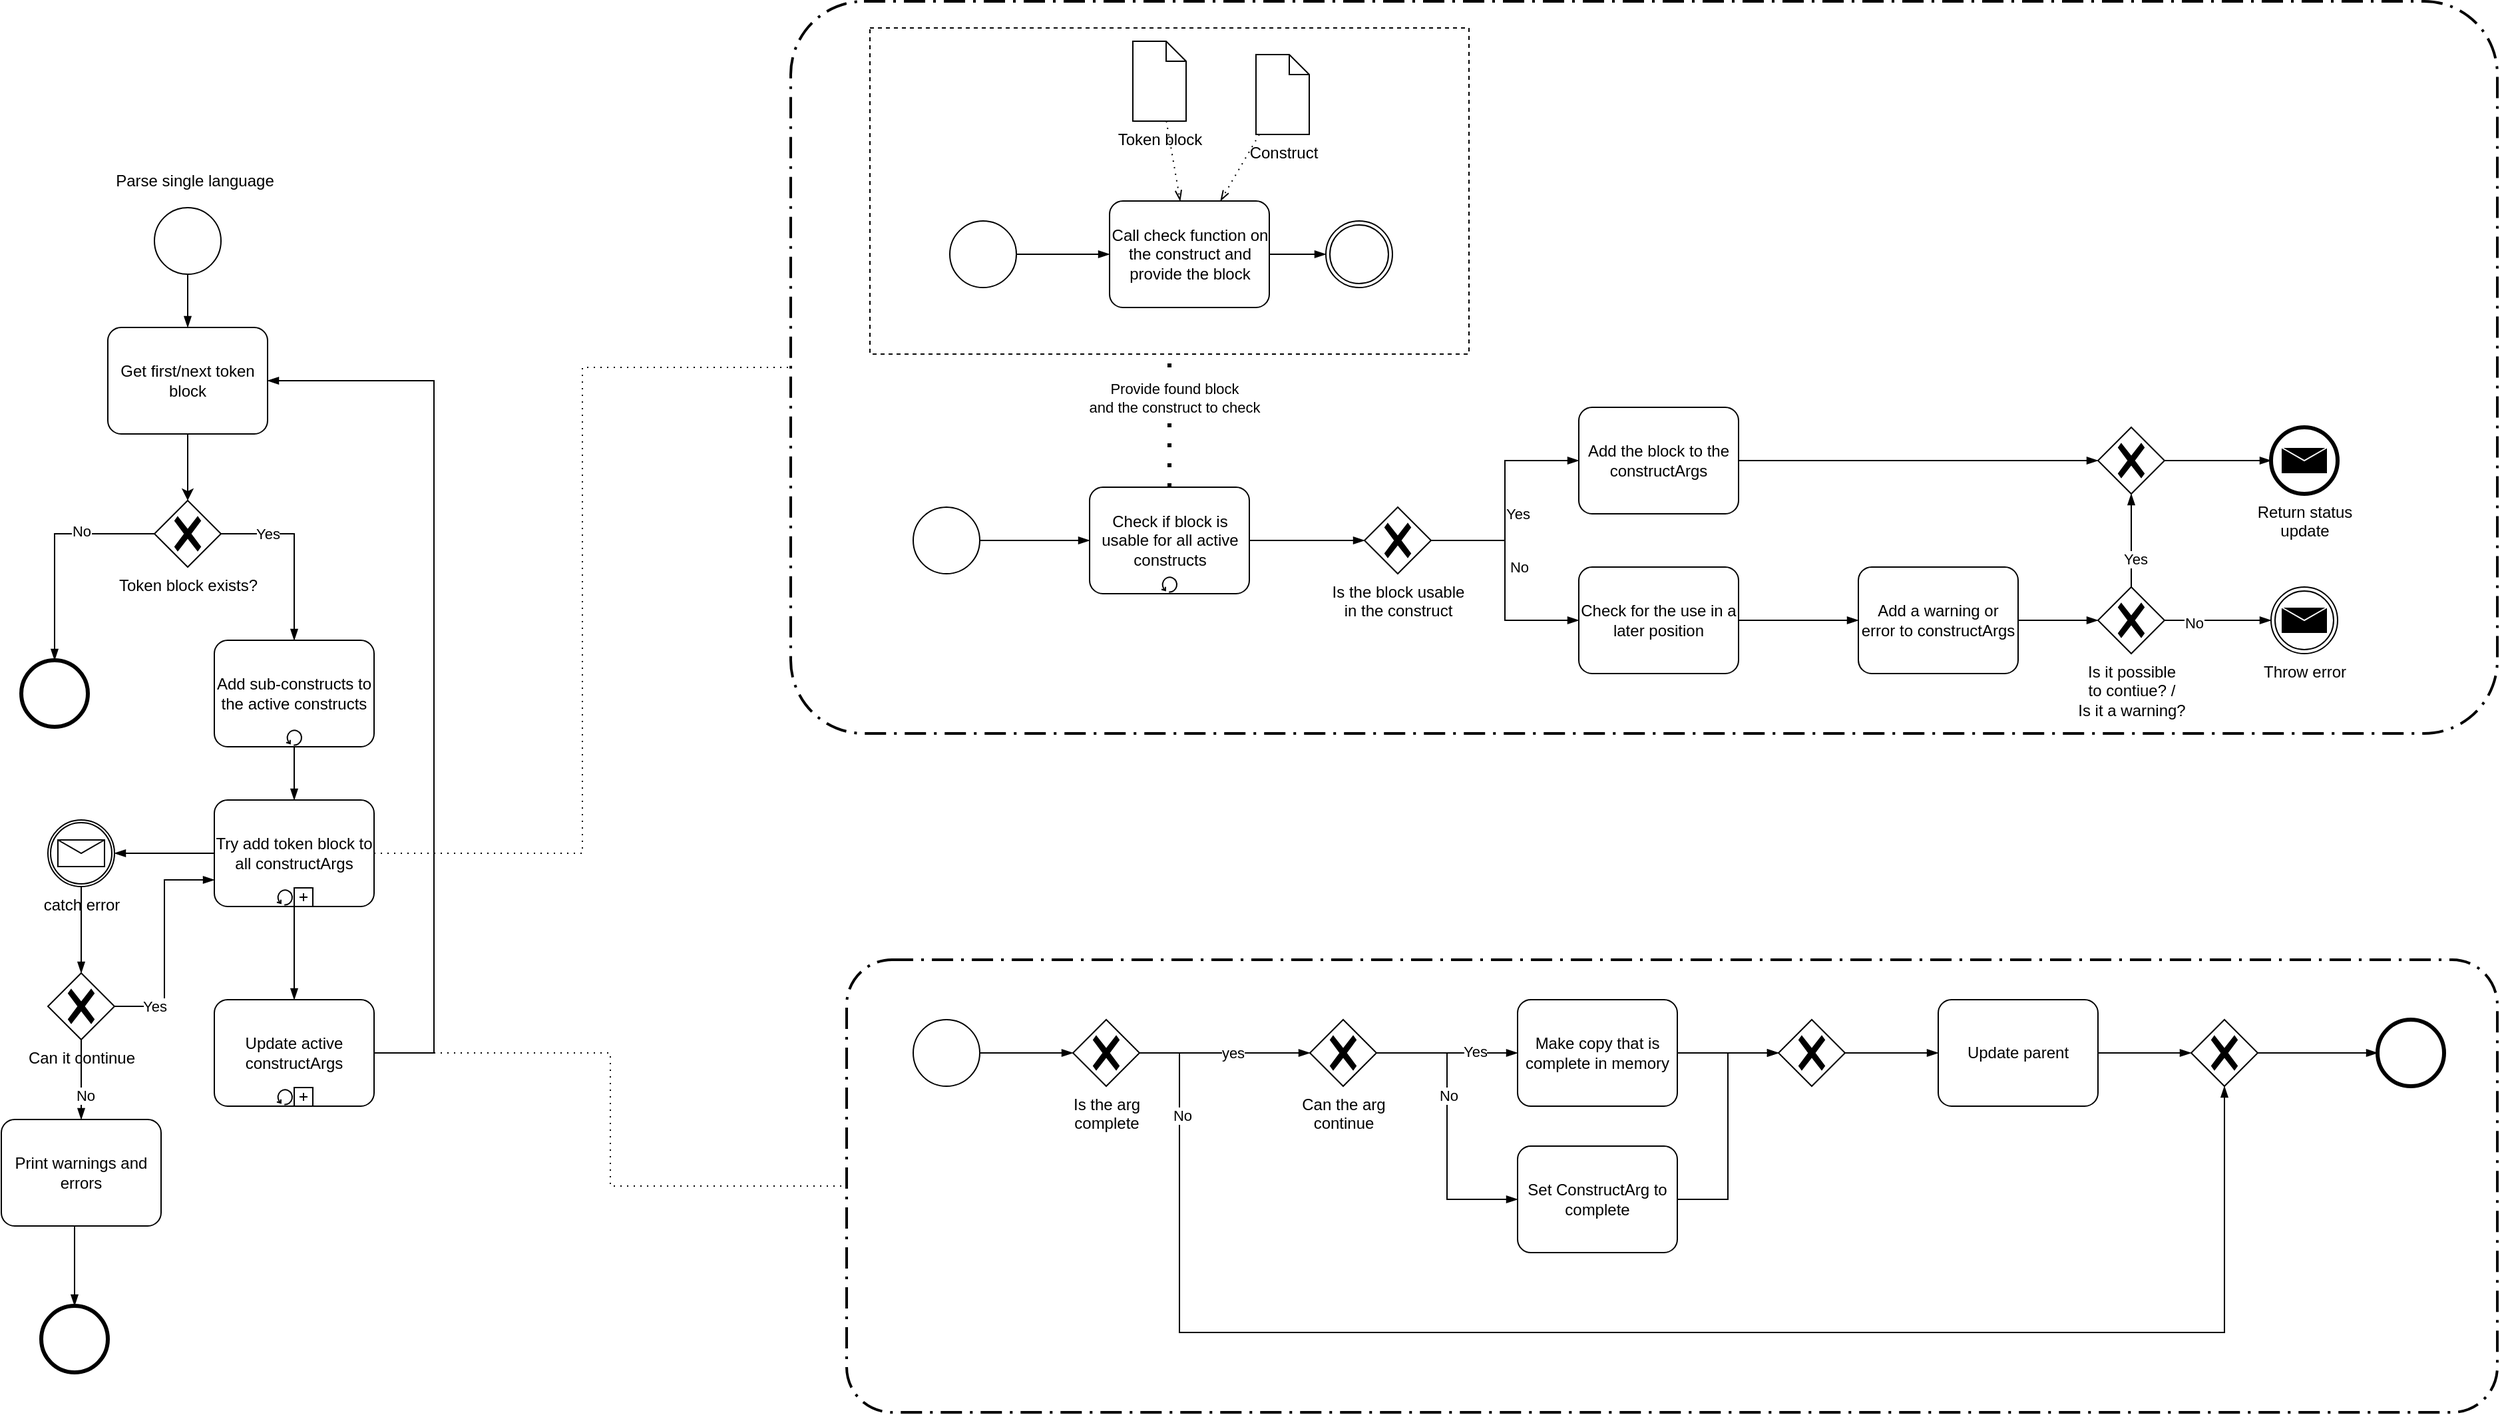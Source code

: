 <mxfile version="21.5.2" type="device">
  <diagram id="6rH4IWwZVMCrdrmhVlo0" name="Pagina-1">
    <mxGraphModel dx="2261" dy="-373" grid="1" gridSize="10" guides="1" tooltips="1" connect="1" arrows="1" fold="1" page="1" pageScale="1" pageWidth="827" pageHeight="1169" math="0" shadow="0">
      <root>
        <mxCell id="0" />
        <mxCell id="1" parent="0" />
        <mxCell id="Fh8B79w4oSR6TOG3ICrI-120" value="" style="points=[[0.25,0,0],[0.5,0,0],[0.75,0,0],[1,0.25,0],[1,0.5,0],[1,0.75,0],[0.75,1,0],[0.5,1,0],[0.25,1,0],[0,0.75,0],[0,0.5,0],[0,0.25,0]];rounded=1;arcSize=10;dashed=1;strokeColor=#000000;fillColor=none;gradientColor=none;dashPattern=8 3 1 3;strokeWidth=2;whiteSpace=wrap;html=1;" parent="1" vertex="1">
          <mxGeometry x="-40" y="1900" width="1240" height="340" as="geometry" />
        </mxCell>
        <mxCell id="Fh8B79w4oSR6TOG3ICrI-73" value="" style="points=[[0.25,0,0],[0.5,0,0],[0.75,0,0],[1,0.25,0],[1,0.5,0],[1,0.75,0],[0.75,1,0],[0.5,1,0],[0.25,1,0],[0,0.75,0],[0,0.5,0],[0,0.25,0]];rounded=1;arcSize=10;dashed=1;strokeColor=#000000;fillColor=none;gradientColor=none;dashPattern=8 3 1 3;strokeWidth=2;whiteSpace=wrap;html=1;" parent="1" vertex="1">
          <mxGeometry x="-82" y="1180" width="1282" height="550" as="geometry" />
        </mxCell>
        <mxCell id="Fh8B79w4oSR6TOG3ICrI-35" value="" style="points=[[0.25,0,0],[0.5,0,0],[0.75,0,0],[1,0.25,0],[1,0.5,0],[1,0.75,0],[0.75,1,0],[0.5,1,0],[0.25,1,0],[0,0.75,0],[0,0.5,0],[0,0.25,0]];shape=mxgraph.bpmn.task;arcSize=10;taskMarker=abstract;outline=none;symbol=general;bpmnShapeType=subprocess;isLoopSub=0;verticalAlign=top;align=left;spacingLeft=5;html=1;whiteSpace=wrap;" parent="1" vertex="1">
          <mxGeometry x="-22.5" y="1200" width="450" height="245" as="geometry" />
        </mxCell>
        <mxCell id="Fh8B79w4oSR6TOG3ICrI-8" value="" style="points=[[0.145,0.145,0],[0.5,0,0],[0.855,0.145,0],[1,0.5,0],[0.855,0.855,0],[0.5,1,0],[0.145,0.855,0],[0,0.5,0]];shape=mxgraph.bpmn.event;html=1;verticalLabelPosition=bottom;labelBackgroundColor=#ffffff;verticalAlign=top;align=center;perimeter=ellipsePerimeter;outlineConnect=0;aspect=fixed;outline=standard;symbol=general;" parent="1" vertex="1">
          <mxGeometry x="-560" y="1335" width="50" height="50" as="geometry" />
        </mxCell>
        <mxCell id="Fh8B79w4oSR6TOG3ICrI-14" value="" style="edgeStyle=orthogonalEdgeStyle;rounded=0;orthogonalLoop=1;jettySize=auto;html=1;" parent="1" source="Fh8B79w4oSR6TOG3ICrI-10" target="8N1oES5niO7e8uJTmVOb-4" edge="1">
          <mxGeometry relative="1" as="geometry">
            <mxPoint x="-172.5" y="1865" as="targetPoint" />
          </mxGeometry>
        </mxCell>
        <mxCell id="Fh8B79w4oSR6TOG3ICrI-10" value="Get first/next token block" style="points=[[0.25,0,0],[0.5,0,0],[0.75,0,0],[1,0.25,0],[1,0.5,0],[1,0.75,0],[0.75,1,0],[0.5,1,0],[0.25,1,0],[0,0.75,0],[0,0.5,0],[0,0.25,0]];shape=mxgraph.bpmn.task;whiteSpace=wrap;rectStyle=rounded;size=10;html=1;container=1;expand=0;collapsible=0;taskMarker=abstract;" parent="1" vertex="1">
          <mxGeometry x="-595" y="1425" width="120" height="80" as="geometry" />
        </mxCell>
        <mxCell id="Fh8B79w4oSR6TOG3ICrI-11" value="" style="edgeStyle=elbowEdgeStyle;fontSize=12;html=1;endArrow=blockThin;endFill=1;rounded=0;" parent="1" source="Fh8B79w4oSR6TOG3ICrI-8" target="Fh8B79w4oSR6TOG3ICrI-10" edge="1">
          <mxGeometry width="160" relative="1" as="geometry">
            <mxPoint x="-542.5" y="1565" as="sourcePoint" />
            <mxPoint x="-382.5" y="1565" as="targetPoint" />
          </mxGeometry>
        </mxCell>
        <mxCell id="Fh8B79w4oSR6TOG3ICrI-12" value="Parse single language" style="text;html=1;align=center;verticalAlign=middle;resizable=0;points=[];autosize=1;strokeColor=none;fillColor=none;" parent="1" vertex="1">
          <mxGeometry x="-600" y="1300" width="140" height="30" as="geometry" />
        </mxCell>
        <mxCell id="Fh8B79w4oSR6TOG3ICrI-15" value="Check if block is usable for all active constructs" style="points=[[0.25,0,0],[0.5,0,0],[0.75,0,0],[1,0.25,0],[1,0.5,0],[1,0.75,0],[0.75,1,0],[0.5,1,0],[0.25,1,0],[0,0.75,0],[0,0.5,0],[0,0.25,0]];shape=mxgraph.bpmn.task;whiteSpace=wrap;rectStyle=rounded;size=10;html=1;container=1;expand=0;collapsible=0;taskMarker=abstract;isLoopStandard=1;" parent="1" vertex="1">
          <mxGeometry x="142.5" y="1545" width="120" height="80" as="geometry" />
        </mxCell>
        <mxCell id="Fh8B79w4oSR6TOG3ICrI-17" value="" style="points=[[0.145,0.145,0],[0.5,0,0],[0.855,0.145,0],[1,0.5,0],[0.855,0.855,0],[0.5,1,0],[0.145,0.855,0],[0,0.5,0]];shape=mxgraph.bpmn.event;html=1;verticalLabelPosition=bottom;labelBackgroundColor=#ffffff;verticalAlign=top;align=center;perimeter=ellipsePerimeter;outlineConnect=0;aspect=fixed;outline=standard;symbol=general;" parent="1" vertex="1">
          <mxGeometry x="37.5" y="1345" width="50" height="50" as="geometry" />
        </mxCell>
        <mxCell id="Fh8B79w4oSR6TOG3ICrI-19" value="" style="fontSize=12;html=1;endFill=0;startFill=0;endSize=6;startSize=6;dashed=1;dashPattern=1 4;endArrow=none;startArrow=none;rounded=0;elbow=vertical;strokeWidth=3;" parent="1" source="Fh8B79w4oSR6TOG3ICrI-15" target="Fh8B79w4oSR6TOG3ICrI-35" edge="1">
          <mxGeometry width="160" relative="1" as="geometry">
            <mxPoint x="190" y="1640" as="sourcePoint" />
            <mxPoint x="-11.298" y="1450" as="targetPoint" />
          </mxGeometry>
        </mxCell>
        <mxCell id="Fh8B79w4oSR6TOG3ICrI-20" value="Provide found block&lt;br&gt;and the construct to check" style="edgeLabel;html=1;align=center;verticalAlign=middle;resizable=0;points=[];" parent="Fh8B79w4oSR6TOG3ICrI-19" vertex="1" connectable="0">
          <mxGeometry x="0.339" y="-3" relative="1" as="geometry">
            <mxPoint as="offset" />
          </mxGeometry>
        </mxCell>
        <mxCell id="Fh8B79w4oSR6TOG3ICrI-21" value="Call check function on the construct and provide the block" style="points=[[0.25,0,0],[0.5,0,0],[0.75,0,0],[1,0.25,0],[1,0.5,0],[1,0.75,0],[0.75,1,0],[0.5,1,0],[0.25,1,0],[0,0.75,0],[0,0.5,0],[0,0.25,0]];shape=mxgraph.bpmn.task;whiteSpace=wrap;rectStyle=rounded;size=10;html=1;container=1;expand=0;collapsible=0;taskMarker=abstract;" parent="1" vertex="1">
          <mxGeometry x="157.5" y="1330" width="120" height="80" as="geometry" />
        </mxCell>
        <mxCell id="Fh8B79w4oSR6TOG3ICrI-22" value="" style="edgeStyle=elbowEdgeStyle;fontSize=12;html=1;endArrow=blockThin;endFill=1;rounded=0;" parent="1" source="Fh8B79w4oSR6TOG3ICrI-17" target="Fh8B79w4oSR6TOG3ICrI-21" edge="1">
          <mxGeometry width="160" relative="1" as="geometry">
            <mxPoint x="-255" y="1440" as="sourcePoint" />
            <mxPoint x="-95" y="1440" as="targetPoint" />
          </mxGeometry>
        </mxCell>
        <mxCell id="Fh8B79w4oSR6TOG3ICrI-23" value="" style="points=[[0.145,0.145,0],[0.5,0,0],[0.855,0.145,0],[1,0.5,0],[0.855,0.855,0],[0.5,1,0],[0.145,0.855,0],[0,0.5,0]];shape=mxgraph.bpmn.event;html=1;verticalLabelPosition=bottom;labelBackgroundColor=#ffffff;verticalAlign=top;align=center;perimeter=ellipsePerimeter;outlineConnect=0;aspect=fixed;outline=throwing;symbol=general;" parent="1" vertex="1">
          <mxGeometry x="320" y="1345" width="50" height="50" as="geometry" />
        </mxCell>
        <mxCell id="Fh8B79w4oSR6TOG3ICrI-24" value="" style="edgeStyle=elbowEdgeStyle;fontSize=12;html=1;endArrow=blockThin;endFill=1;rounded=0;" parent="1" source="Fh8B79w4oSR6TOG3ICrI-21" target="Fh8B79w4oSR6TOG3ICrI-23" edge="1">
          <mxGeometry width="160" relative="1" as="geometry">
            <mxPoint x="-285" y="1470" as="sourcePoint" />
            <mxPoint x="-125" y="1470" as="targetPoint" />
          </mxGeometry>
        </mxCell>
        <mxCell id="Fh8B79w4oSR6TOG3ICrI-31" value="Token block" style="shape=mxgraph.bpmn.data;labelPosition=center;verticalLabelPosition=bottom;align=center;verticalAlign=top;size=15;html=1;" parent="1" vertex="1">
          <mxGeometry x="175" y="1210" width="40" height="60" as="geometry" />
        </mxCell>
        <mxCell id="Fh8B79w4oSR6TOG3ICrI-32" value="Construct" style="shape=mxgraph.bpmn.data;labelPosition=center;verticalLabelPosition=bottom;align=center;verticalAlign=top;size=15;html=1;" parent="1" vertex="1">
          <mxGeometry x="267.5" y="1220" width="40" height="60" as="geometry" />
        </mxCell>
        <mxCell id="Fh8B79w4oSR6TOG3ICrI-33" value="" style="fontSize=12;html=1;endFill=0;startFill=0;endSize=6;startSize=6;dashed=1;dashPattern=1 4;endArrow=openThin;startArrow=none;rounded=0;" parent="1" source="Fh8B79w4oSR6TOG3ICrI-31" target="Fh8B79w4oSR6TOG3ICrI-21" edge="1">
          <mxGeometry width="160" relative="1" as="geometry">
            <mxPoint x="-282.5" y="1320" as="sourcePoint" />
            <mxPoint x="-122.5" y="1320" as="targetPoint" />
          </mxGeometry>
        </mxCell>
        <mxCell id="Fh8B79w4oSR6TOG3ICrI-34" value="" style="fontSize=12;html=1;endFill=0;startFill=0;endSize=6;startSize=6;dashed=1;dashPattern=1 4;endArrow=openThin;startArrow=none;rounded=0;" parent="1" source="Fh8B79w4oSR6TOG3ICrI-32" target="Fh8B79w4oSR6TOG3ICrI-21" edge="1">
          <mxGeometry width="160" relative="1" as="geometry">
            <mxPoint x="57.5" y="1279" as="sourcePoint" />
            <mxPoint x="122.5" y="1340" as="targetPoint" />
          </mxGeometry>
        </mxCell>
        <mxCell id="Fh8B79w4oSR6TOG3ICrI-37" value="Add sub-constructs to the active constructs" style="points=[[0.25,0,0],[0.5,0,0],[0.75,0,0],[1,0.25,0],[1,0.5,0],[1,0.75,0],[0.75,1,0],[0.5,1,0],[0.25,1,0],[0,0.75,0],[0,0.5,0],[0,0.25,0]];shape=mxgraph.bpmn.task;whiteSpace=wrap;rectStyle=rounded;size=10;html=1;container=1;expand=0;collapsible=0;taskMarker=abstract;isLoopStandard=1;" parent="1" vertex="1">
          <mxGeometry x="-515" y="1660" width="120" height="80" as="geometry" />
        </mxCell>
        <mxCell id="Fh8B79w4oSR6TOG3ICrI-38" value="" style="edgeStyle=elbowEdgeStyle;fontSize=12;html=1;endArrow=blockThin;endFill=1;rounded=0;" parent="1" source="Fh8B79w4oSR6TOG3ICrI-37" target="Fh8B79w4oSR6TOG3ICrI-71" edge="1">
          <mxGeometry width="160" relative="1" as="geometry">
            <mxPoint x="-462.5" y="2010" as="sourcePoint" />
            <mxPoint x="267.5" y="1840" as="targetPoint" />
          </mxGeometry>
        </mxCell>
        <mxCell id="Fh8B79w4oSR6TOG3ICrI-42" value="Is the block usable&lt;br&gt;in the construct" style="points=[[0.25,0.25,0],[0.5,0,0],[0.75,0.25,0],[1,0.5,0],[0.75,0.75,0],[0.5,1,0],[0.25,0.75,0],[0,0.5,0]];shape=mxgraph.bpmn.gateway2;html=1;verticalLabelPosition=bottom;labelBackgroundColor=#ffffff;verticalAlign=top;align=center;perimeter=rhombusPerimeter;outlineConnect=0;outline=none;symbol=none;gwType=exclusive;" parent="1" vertex="1">
          <mxGeometry x="349" y="1560" width="50" height="50" as="geometry" />
        </mxCell>
        <mxCell id="Fh8B79w4oSR6TOG3ICrI-43" value="" style="edgeStyle=elbowEdgeStyle;fontSize=12;html=1;endArrow=blockThin;endFill=1;rounded=0;" parent="1" source="Fh8B79w4oSR6TOG3ICrI-15" target="Fh8B79w4oSR6TOG3ICrI-42" edge="1">
          <mxGeometry width="160" relative="1" as="geometry">
            <mxPoint x="240" y="1585" as="sourcePoint" />
            <mxPoint x="540" y="1680" as="targetPoint" />
          </mxGeometry>
        </mxCell>
        <mxCell id="Fh8B79w4oSR6TOG3ICrI-45" value="" style="edgeStyle=elbowEdgeStyle;fontSize=12;html=1;endArrow=blockThin;endFill=1;rounded=0;exitX=1;exitY=0.5;exitDx=0;exitDy=0;exitPerimeter=0;entryX=0;entryY=0.5;entryDx=0;entryDy=0;entryPerimeter=0;" parent="1" source="Fh8B79w4oSR6TOG3ICrI-42" target="Fh8B79w4oSR6TOG3ICrI-46" edge="1">
          <mxGeometry width="160" relative="1" as="geometry">
            <mxPoint x="440" y="1590" as="sourcePoint" />
            <mxPoint x="470" y="1500" as="targetPoint" />
          </mxGeometry>
        </mxCell>
        <mxCell id="Fh8B79w4oSR6TOG3ICrI-47" value="Yes" style="edgeLabel;html=1;align=center;verticalAlign=middle;resizable=0;points=[];" parent="Fh8B79w4oSR6TOG3ICrI-45" vertex="1" connectable="0">
          <mxGeometry x="-0.223" relative="1" as="geometry">
            <mxPoint x="9" y="-9" as="offset" />
          </mxGeometry>
        </mxCell>
        <mxCell id="Fh8B79w4oSR6TOG3ICrI-46" value="Add the block to the constructArgs" style="points=[[0.25,0,0],[0.5,0,0],[0.75,0,0],[1,0.25,0],[1,0.5,0],[1,0.75,0],[0.75,1,0],[0.5,1,0],[0.25,1,0],[0,0.75,0],[0,0.5,0],[0,0.25,0]];shape=mxgraph.bpmn.task;whiteSpace=wrap;rectStyle=rounded;size=10;html=1;container=1;expand=0;collapsible=0;taskMarker=abstract;" parent="1" vertex="1">
          <mxGeometry x="510" y="1485" width="120" height="80" as="geometry" />
        </mxCell>
        <mxCell id="Fh8B79w4oSR6TOG3ICrI-49" value="Check for the use in a later position" style="points=[[0.25,0,0],[0.5,0,0],[0.75,0,0],[1,0.25,0],[1,0.5,0],[1,0.75,0],[0.75,1,0],[0.5,1,0],[0.25,1,0],[0,0.75,0],[0,0.5,0],[0,0.25,0]];shape=mxgraph.bpmn.task;whiteSpace=wrap;rectStyle=rounded;size=10;html=1;container=1;expand=0;collapsible=0;taskMarker=abstract;" parent="1" vertex="1">
          <mxGeometry x="510" y="1605" width="120" height="80" as="geometry" />
        </mxCell>
        <mxCell id="Fh8B79w4oSR6TOG3ICrI-50" value="" style="edgeStyle=elbowEdgeStyle;fontSize=12;html=1;endArrow=blockThin;endFill=1;rounded=0;exitX=1;exitY=0.5;exitDx=0;exitDy=0;exitPerimeter=0;entryX=0;entryY=0.5;entryDx=0;entryDy=0;entryPerimeter=0;" parent="1" source="Fh8B79w4oSR6TOG3ICrI-42" target="Fh8B79w4oSR6TOG3ICrI-49" edge="1">
          <mxGeometry width="160" relative="1" as="geometry">
            <mxPoint x="560" y="1720" as="sourcePoint" />
            <mxPoint x="720" y="1720" as="targetPoint" />
          </mxGeometry>
        </mxCell>
        <mxCell id="Fh8B79w4oSR6TOG3ICrI-51" value="No" style="edgeLabel;html=1;align=center;verticalAlign=middle;resizable=0;points=[];" parent="Fh8B79w4oSR6TOG3ICrI-50" vertex="1" connectable="0">
          <mxGeometry x="0.489" relative="1" as="geometry">
            <mxPoint x="-2" y="-40" as="offset" />
          </mxGeometry>
        </mxCell>
        <mxCell id="Fh8B79w4oSR6TOG3ICrI-55" value="" style="edgeStyle=elbowEdgeStyle;fontSize=12;html=1;endArrow=blockThin;endFill=1;rounded=0;" parent="1" source="Fh8B79w4oSR6TOG3ICrI-49" target="Fh8B79w4oSR6TOG3ICrI-61" edge="1">
          <mxGeometry width="160" relative="1" as="geometry">
            <mxPoint x="540" y="1760" as="sourcePoint" />
            <mxPoint x="700" y="1645" as="targetPoint" />
          </mxGeometry>
        </mxCell>
        <mxCell id="Fh8B79w4oSR6TOG3ICrI-61" value="Add a warning or error to constructArgs" style="points=[[0.25,0,0],[0.5,0,0],[0.75,0,0],[1,0.25,0],[1,0.5,0],[1,0.75,0],[0.75,1,0],[0.5,1,0],[0.25,1,0],[0,0.75,0],[0,0.5,0],[0,0.25,0]];shape=mxgraph.bpmn.task;whiteSpace=wrap;rectStyle=rounded;size=10;html=1;container=1;expand=0;collapsible=0;taskMarker=abstract;" parent="1" vertex="1">
          <mxGeometry x="720" y="1605" width="120" height="80" as="geometry" />
        </mxCell>
        <mxCell id="Fh8B79w4oSR6TOG3ICrI-62" value="Is it possible&lt;br&gt;to contiue? /&lt;br&gt;Is it a warning?" style="points=[[0.25,0.25,0],[0.5,0,0],[0.75,0.25,0],[1,0.5,0],[0.75,0.75,0],[0.5,1,0],[0.25,0.75,0],[0,0.5,0]];shape=mxgraph.bpmn.gateway2;html=1;verticalLabelPosition=bottom;labelBackgroundColor=#ffffff;verticalAlign=top;align=center;perimeter=rhombusPerimeter;outlineConnect=0;outline=none;symbol=none;gwType=exclusive;" parent="1" vertex="1">
          <mxGeometry x="900" y="1620" width="50" height="50" as="geometry" />
        </mxCell>
        <mxCell id="Fh8B79w4oSR6TOG3ICrI-63" value="" style="edgeStyle=elbowEdgeStyle;fontSize=12;html=1;endArrow=blockThin;endFill=1;rounded=0;" parent="1" source="Fh8B79w4oSR6TOG3ICrI-61" target="Fh8B79w4oSR6TOG3ICrI-62" edge="1">
          <mxGeometry width="160" relative="1" as="geometry">
            <mxPoint x="820" y="1800" as="sourcePoint" />
            <mxPoint x="980" y="1800" as="targetPoint" />
          </mxGeometry>
        </mxCell>
        <mxCell id="Fh8B79w4oSR6TOG3ICrI-64" value="" style="points=[[0.25,0.25,0],[0.5,0,0],[0.75,0.25,0],[1,0.5,0],[0.75,0.75,0],[0.5,1,0],[0.25,0.75,0],[0,0.5,0]];shape=mxgraph.bpmn.gateway2;html=1;verticalLabelPosition=bottom;labelBackgroundColor=#ffffff;verticalAlign=top;align=center;perimeter=rhombusPerimeter;outlineConnect=0;outline=none;symbol=none;gwType=exclusive;" parent="1" vertex="1">
          <mxGeometry x="900" y="1500" width="50" height="50" as="geometry" />
        </mxCell>
        <mxCell id="Fh8B79w4oSR6TOG3ICrI-65" value="" style="edgeStyle=elbowEdgeStyle;fontSize=12;html=1;endArrow=blockThin;endFill=1;rounded=0;elbow=vertical;" parent="1" source="Fh8B79w4oSR6TOG3ICrI-62" target="Fh8B79w4oSR6TOG3ICrI-64" edge="1">
          <mxGeometry width="160" relative="1" as="geometry">
            <mxPoint x="1030" y="1620" as="sourcePoint" />
            <mxPoint x="1190" y="1620" as="targetPoint" />
          </mxGeometry>
        </mxCell>
        <mxCell id="Fh8B79w4oSR6TOG3ICrI-66" value="Yes" style="edgeLabel;html=1;align=center;verticalAlign=middle;resizable=0;points=[];" parent="Fh8B79w4oSR6TOG3ICrI-65" vertex="1" connectable="0">
          <mxGeometry x="-0.4" y="-3" relative="1" as="geometry">
            <mxPoint as="offset" />
          </mxGeometry>
        </mxCell>
        <mxCell id="Fh8B79w4oSR6TOG3ICrI-67" value="" style="edgeStyle=elbowEdgeStyle;fontSize=12;html=1;endArrow=blockThin;endFill=1;rounded=0;" parent="1" source="Fh8B79w4oSR6TOG3ICrI-46" target="Fh8B79w4oSR6TOG3ICrI-64" edge="1">
          <mxGeometry width="160" relative="1" as="geometry">
            <mxPoint x="680" y="1450" as="sourcePoint" />
            <mxPoint x="840" y="1450" as="targetPoint" />
          </mxGeometry>
        </mxCell>
        <mxCell id="Fh8B79w4oSR6TOG3ICrI-69" value="" style="edgeStyle=elbowEdgeStyle;fontSize=12;html=1;endArrow=blockThin;endFill=1;rounded=0;" parent="1" source="Fh8B79w4oSR6TOG3ICrI-62" target="Fh8B79w4oSR6TOG3ICrI-77" edge="1">
          <mxGeometry width="160" relative="1" as="geometry">
            <mxPoint x="1030" y="1740" as="sourcePoint" />
            <mxPoint x="1030" y="1645" as="targetPoint" />
          </mxGeometry>
        </mxCell>
        <mxCell id="Fh8B79w4oSR6TOG3ICrI-70" value="No" style="edgeLabel;html=1;align=center;verticalAlign=middle;resizable=0;points=[];" parent="Fh8B79w4oSR6TOG3ICrI-69" vertex="1" connectable="0">
          <mxGeometry x="-0.45" y="-2" relative="1" as="geometry">
            <mxPoint as="offset" />
          </mxGeometry>
        </mxCell>
        <mxCell id="Fh8B79w4oSR6TOG3ICrI-71" value="Try add token block to all constructArgs" style="points=[[0.25,0,0],[0.5,0,0],[0.75,0,0],[1,0.25,0],[1,0.5,0],[1,0.75,0],[0.75,1,0],[0.5,1,0],[0.25,1,0],[0,0.75,0],[0,0.5,0],[0,0.25,0]];shape=mxgraph.bpmn.task;whiteSpace=wrap;rectStyle=rounded;size=10;html=1;container=1;expand=0;collapsible=0;taskMarker=abstract;isLoopStandard=1;isLoopSub=1;" parent="1" vertex="1">
          <mxGeometry x="-515" y="1780" width="120" height="80" as="geometry" />
        </mxCell>
        <mxCell id="Fh8B79w4oSR6TOG3ICrI-74" value="" style="points=[[0.145,0.145,0],[0.5,0,0],[0.855,0.145,0],[1,0.5,0],[0.855,0.855,0],[0.5,1,0],[0.145,0.855,0],[0,0.5,0]];shape=mxgraph.bpmn.event;html=1;verticalLabelPosition=bottom;labelBackgroundColor=#ffffff;verticalAlign=top;align=center;perimeter=ellipsePerimeter;outlineConnect=0;aspect=fixed;outline=standard;symbol=general;" parent="1" vertex="1">
          <mxGeometry x="10" y="1560" width="50" height="50" as="geometry" />
        </mxCell>
        <mxCell id="Fh8B79w4oSR6TOG3ICrI-75" value="" style="edgeStyle=elbowEdgeStyle;fontSize=12;html=1;endArrow=blockThin;endFill=1;rounded=0;" parent="1" source="Fh8B79w4oSR6TOG3ICrI-74" target="Fh8B79w4oSR6TOG3ICrI-15" edge="1">
          <mxGeometry width="160" relative="1" as="geometry">
            <mxPoint x="-50" y="1510" as="sourcePoint" />
            <mxPoint x="110" y="1510" as="targetPoint" />
          </mxGeometry>
        </mxCell>
        <mxCell id="Fh8B79w4oSR6TOG3ICrI-76" value="" style="edgeStyle=elbowEdgeStyle;fontSize=12;html=1;endFill=0;startFill=0;endSize=6;startSize=6;dashed=1;dashPattern=1 4;endArrow=none;startArrow=none;rounded=0;" parent="1" source="Fh8B79w4oSR6TOG3ICrI-71" target="Fh8B79w4oSR6TOG3ICrI-73" edge="1">
          <mxGeometry width="160" relative="1" as="geometry">
            <mxPoint x="70" y="1770" as="sourcePoint" />
            <mxPoint x="230" y="1770" as="targetPoint" />
          </mxGeometry>
        </mxCell>
        <mxCell id="Fh8B79w4oSR6TOG3ICrI-77" value="Throw error" style="points=[[0.145,0.145,0],[0.5,0,0],[0.855,0.145,0],[1,0.5,0],[0.855,0.855,0],[0.5,1,0],[0.145,0.855,0],[0,0.5,0]];shape=mxgraph.bpmn.event;html=1;verticalLabelPosition=bottom;labelBackgroundColor=#ffffff;verticalAlign=top;align=center;perimeter=ellipsePerimeter;outlineConnect=0;aspect=fixed;outline=throwing;symbol=message;" parent="1" vertex="1">
          <mxGeometry x="1030" y="1620" width="50" height="50" as="geometry" />
        </mxCell>
        <mxCell id="Fh8B79w4oSR6TOG3ICrI-78" value="Return status&lt;br&gt;update" style="points=[[0.145,0.145,0],[0.5,0,0],[0.855,0.145,0],[1,0.5,0],[0.855,0.855,0],[0.5,1,0],[0.145,0.855,0],[0,0.5,0]];shape=mxgraph.bpmn.event;html=1;verticalLabelPosition=bottom;labelBackgroundColor=#ffffff;verticalAlign=top;align=center;perimeter=ellipsePerimeter;outlineConnect=0;aspect=fixed;outline=end;symbol=message;" parent="1" vertex="1">
          <mxGeometry x="1030" y="1500" width="50" height="50" as="geometry" />
        </mxCell>
        <mxCell id="Fh8B79w4oSR6TOG3ICrI-79" value="" style="edgeStyle=elbowEdgeStyle;fontSize=12;html=1;endArrow=blockThin;endFill=1;rounded=0;" parent="1" source="Fh8B79w4oSR6TOG3ICrI-64" target="Fh8B79w4oSR6TOG3ICrI-78" edge="1">
          <mxGeometry width="160" relative="1" as="geometry">
            <mxPoint x="900" y="1760" as="sourcePoint" />
            <mxPoint x="1060" y="1760" as="targetPoint" />
          </mxGeometry>
        </mxCell>
        <mxCell id="Fh8B79w4oSR6TOG3ICrI-82" value="catch error" style="points=[[0.145,0.145,0],[0.5,0,0],[0.855,0.145,0],[1,0.5,0],[0.855,0.855,0],[0.5,1,0],[0.145,0.855,0],[0,0.5,0]];shape=mxgraph.bpmn.event;html=1;verticalLabelPosition=bottom;labelBackgroundColor=#ffffff;verticalAlign=top;align=center;perimeter=ellipsePerimeter;outlineConnect=0;aspect=fixed;outline=catching;symbol=message;" parent="1" vertex="1">
          <mxGeometry x="-640" y="1795" width="50" height="50" as="geometry" />
        </mxCell>
        <mxCell id="Fh8B79w4oSR6TOG3ICrI-83" value="" style="edgeStyle=elbowEdgeStyle;fontSize=12;html=1;endArrow=blockThin;endFill=1;rounded=0;" parent="1" source="Fh8B79w4oSR6TOG3ICrI-71" target="Fh8B79w4oSR6TOG3ICrI-82" edge="1">
          <mxGeometry width="160" relative="1" as="geometry">
            <mxPoint x="210" y="1940" as="sourcePoint" />
            <mxPoint x="370" y="1940" as="targetPoint" />
          </mxGeometry>
        </mxCell>
        <mxCell id="Fh8B79w4oSR6TOG3ICrI-84" value="" style="points=[[0.145,0.145,0],[0.5,0,0],[0.855,0.145,0],[1,0.5,0],[0.855,0.855,0],[0.5,1,0],[0.145,0.855,0],[0,0.5,0]];shape=mxgraph.bpmn.event;html=1;verticalLabelPosition=bottom;labelBackgroundColor=#ffffff;verticalAlign=top;align=center;perimeter=ellipsePerimeter;outlineConnect=0;aspect=fixed;outline=end;symbol=terminate2;" parent="1" vertex="1">
          <mxGeometry x="-645" y="2160" width="50" height="50" as="geometry" />
        </mxCell>
        <mxCell id="Fh8B79w4oSR6TOG3ICrI-86" value="Print warnings and errors" style="points=[[0.25,0,0],[0.5,0,0],[0.75,0,0],[1,0.25,0],[1,0.5,0],[1,0.75,0],[0.75,1,0],[0.5,1,0],[0.25,1,0],[0,0.75,0],[0,0.5,0],[0,0.25,0]];shape=mxgraph.bpmn.task;whiteSpace=wrap;rectStyle=rounded;size=10;html=1;container=1;expand=0;collapsible=0;taskMarker=abstract;" parent="1" vertex="1">
          <mxGeometry x="-675" y="2020" width="120" height="80" as="geometry" />
        </mxCell>
        <mxCell id="Fh8B79w4oSR6TOG3ICrI-88" value="" style="edgeStyle=elbowEdgeStyle;fontSize=12;html=1;endArrow=blockThin;endFill=1;rounded=0;" parent="1" source="Fh8B79w4oSR6TOG3ICrI-86" target="Fh8B79w4oSR6TOG3ICrI-84" edge="1">
          <mxGeometry width="160" relative="1" as="geometry">
            <mxPoint x="-539" y="2155" as="sourcePoint" />
            <mxPoint x="-379" y="2155" as="targetPoint" />
          </mxGeometry>
        </mxCell>
        <mxCell id="Fh8B79w4oSR6TOG3ICrI-91" value="" style="edgeStyle=elbowEdgeStyle;fontSize=12;html=1;endArrow=blockThin;endFill=1;rounded=0;" parent="1" source="Fh8B79w4oSR6TOG3ICrI-71" target="Fh8B79w4oSR6TOG3ICrI-95" edge="1">
          <mxGeometry width="160" relative="1" as="geometry">
            <mxPoint x="470" y="2020" as="sourcePoint" />
            <mxPoint x="-455" y="1930" as="targetPoint" />
            <Array as="points" />
          </mxGeometry>
        </mxCell>
        <mxCell id="Fh8B79w4oSR6TOG3ICrI-95" value="Update active constructArgs" style="points=[[0.25,0,0],[0.5,0,0],[0.75,0,0],[1,0.25,0],[1,0.5,0],[1,0.75,0],[0.75,1,0],[0.5,1,0],[0.25,1,0],[0,0.75,0],[0,0.5,0],[0,0.25,0]];shape=mxgraph.bpmn.task;whiteSpace=wrap;rectStyle=rounded;size=10;html=1;container=1;expand=0;collapsible=0;taskMarker=abstract;isLoopStandard=1;isLoopSub=1;" parent="1" vertex="1">
          <mxGeometry x="-515" y="1930" width="120" height="80" as="geometry" />
        </mxCell>
        <mxCell id="Fh8B79w4oSR6TOG3ICrI-98" value="" style="points=[[0.145,0.145,0],[0.5,0,0],[0.855,0.145,0],[1,0.5,0],[0.855,0.855,0],[0.5,1,0],[0.145,0.855,0],[0,0.5,0]];shape=mxgraph.bpmn.event;html=1;verticalLabelPosition=bottom;labelBackgroundColor=#ffffff;verticalAlign=top;align=center;perimeter=ellipsePerimeter;outlineConnect=0;aspect=fixed;outline=standard;symbol=general;" parent="1" vertex="1">
          <mxGeometry x="10" y="1945" width="50" height="50" as="geometry" />
        </mxCell>
        <mxCell id="Fh8B79w4oSR6TOG3ICrI-99" value="Is the arg&lt;br&gt;complete" style="points=[[0.25,0.25,0],[0.5,0,0],[0.75,0.25,0],[1,0.5,0],[0.75,0.75,0],[0.5,1,0],[0.25,0.75,0],[0,0.5,0]];shape=mxgraph.bpmn.gateway2;html=1;verticalLabelPosition=bottom;labelBackgroundColor=#ffffff;verticalAlign=top;align=center;perimeter=rhombusPerimeter;outlineConnect=0;outline=none;symbol=none;gwType=exclusive;" parent="1" vertex="1">
          <mxGeometry x="130" y="1945" width="50" height="50" as="geometry" />
        </mxCell>
        <mxCell id="Fh8B79w4oSR6TOG3ICrI-100" value="Can the arg&lt;br&gt;continue" style="points=[[0.25,0.25,0],[0.5,0,0],[0.75,0.25,0],[1,0.5,0],[0.75,0.75,0],[0.5,1,0],[0.25,0.75,0],[0,0.5,0]];shape=mxgraph.bpmn.gateway2;html=1;verticalLabelPosition=bottom;labelBackgroundColor=#ffffff;verticalAlign=top;align=center;perimeter=rhombusPerimeter;outlineConnect=0;outline=none;symbol=none;gwType=exclusive;" parent="1" vertex="1">
          <mxGeometry x="308" y="1945" width="50" height="50" as="geometry" />
        </mxCell>
        <mxCell id="Fh8B79w4oSR6TOG3ICrI-101" value="" style="edgeStyle=elbowEdgeStyle;fontSize=12;html=1;endArrow=blockThin;endFill=1;rounded=0;" parent="1" source="Fh8B79w4oSR6TOG3ICrI-98" target="Fh8B79w4oSR6TOG3ICrI-99" edge="1">
          <mxGeometry width="160" relative="1" as="geometry">
            <mxPoint x="-10" y="2060" as="sourcePoint" />
            <mxPoint x="150" y="2060" as="targetPoint" />
          </mxGeometry>
        </mxCell>
        <mxCell id="Fh8B79w4oSR6TOG3ICrI-102" value="" style="edgeStyle=elbowEdgeStyle;fontSize=12;html=1;endArrow=blockThin;endFill=1;rounded=0;" parent="1" source="Fh8B79w4oSR6TOG3ICrI-99" target="Fh8B79w4oSR6TOG3ICrI-100" edge="1">
          <mxGeometry width="160" relative="1" as="geometry">
            <mxPoint x="180" y="2100" as="sourcePoint" />
            <mxPoint x="340" y="2100" as="targetPoint" />
          </mxGeometry>
        </mxCell>
        <mxCell id="Fh8B79w4oSR6TOG3ICrI-103" value="yes" style="edgeLabel;html=1;align=center;verticalAlign=middle;resizable=0;points=[];" parent="Fh8B79w4oSR6TOG3ICrI-102" vertex="1" connectable="0">
          <mxGeometry x="-0.406" relative="1" as="geometry">
            <mxPoint x="32" as="offset" />
          </mxGeometry>
        </mxCell>
        <mxCell id="Fh8B79w4oSR6TOG3ICrI-105" value="Make copy that is complete in memory" style="points=[[0.25,0,0],[0.5,0,0],[0.75,0,0],[1,0.25,0],[1,0.5,0],[1,0.75,0],[0.75,1,0],[0.5,1,0],[0.25,1,0],[0,0.75,0],[0,0.5,0],[0,0.25,0]];shape=mxgraph.bpmn.task;whiteSpace=wrap;rectStyle=rounded;size=10;html=1;container=1;expand=0;collapsible=0;taskMarker=abstract;" parent="1" vertex="1">
          <mxGeometry x="464" y="1930" width="120" height="80" as="geometry" />
        </mxCell>
        <mxCell id="Fh8B79w4oSR6TOG3ICrI-106" value="Set ConstructArg to complete" style="points=[[0.25,0,0],[0.5,0,0],[0.75,0,0],[1,0.25,0],[1,0.5,0],[1,0.75,0],[0.75,1,0],[0.5,1,0],[0.25,1,0],[0,0.75,0],[0,0.5,0],[0,0.25,0]];shape=mxgraph.bpmn.task;whiteSpace=wrap;rectStyle=rounded;size=10;html=1;container=1;expand=0;collapsible=0;taskMarker=abstract;" parent="1" vertex="1">
          <mxGeometry x="464" y="2040" width="120" height="80" as="geometry" />
        </mxCell>
        <mxCell id="Fh8B79w4oSR6TOG3ICrI-107" value="" style="edgeStyle=elbowEdgeStyle;fontSize=12;html=1;endArrow=blockThin;endFill=1;rounded=0;" parent="1" source="Fh8B79w4oSR6TOG3ICrI-100" target="Fh8B79w4oSR6TOG3ICrI-106" edge="1">
          <mxGeometry width="160" relative="1" as="geometry">
            <mxPoint x="270" y="2150" as="sourcePoint" />
            <mxPoint x="430" y="2150" as="targetPoint" />
          </mxGeometry>
        </mxCell>
        <mxCell id="Fh8B79w4oSR6TOG3ICrI-108" value="No" style="edgeLabel;html=1;align=center;verticalAlign=middle;resizable=0;points=[];" parent="Fh8B79w4oSR6TOG3ICrI-107" vertex="1" connectable="0">
          <mxGeometry x="-0.213" y="1" relative="1" as="geometry">
            <mxPoint as="offset" />
          </mxGeometry>
        </mxCell>
        <mxCell id="Fh8B79w4oSR6TOG3ICrI-109" value="" style="edgeStyle=elbowEdgeStyle;fontSize=12;html=1;endArrow=blockThin;endFill=1;rounded=0;" parent="1" source="Fh8B79w4oSR6TOG3ICrI-100" target="Fh8B79w4oSR6TOG3ICrI-105" edge="1">
          <mxGeometry width="160" relative="1" as="geometry">
            <mxPoint x="220" y="2140" as="sourcePoint" />
            <mxPoint x="380" y="2140" as="targetPoint" />
          </mxGeometry>
        </mxCell>
        <mxCell id="Fh8B79w4oSR6TOG3ICrI-110" value="Yes" style="edgeLabel;html=1;align=center;verticalAlign=middle;resizable=0;points=[];" parent="Fh8B79w4oSR6TOG3ICrI-109" vertex="1" connectable="0">
          <mxGeometry x="0.396" y="1" relative="1" as="geometry">
            <mxPoint as="offset" />
          </mxGeometry>
        </mxCell>
        <mxCell id="Fh8B79w4oSR6TOG3ICrI-111" value="" style="points=[[0.25,0.25,0],[0.5,0,0],[0.75,0.25,0],[1,0.5,0],[0.75,0.75,0],[0.5,1,0],[0.25,0.75,0],[0,0.5,0]];shape=mxgraph.bpmn.gateway2;html=1;verticalLabelPosition=bottom;labelBackgroundColor=#ffffff;verticalAlign=top;align=center;perimeter=rhombusPerimeter;outlineConnect=0;outline=none;symbol=none;gwType=exclusive;" parent="1" vertex="1">
          <mxGeometry x="660" y="1945" width="50" height="50" as="geometry" />
        </mxCell>
        <mxCell id="Fh8B79w4oSR6TOG3ICrI-112" value="" style="points=[[0.25,0.25,0],[0.5,0,0],[0.75,0.25,0],[1,0.5,0],[0.75,0.75,0],[0.5,1,0],[0.25,0.75,0],[0,0.5,0]];shape=mxgraph.bpmn.gateway2;html=1;verticalLabelPosition=bottom;labelBackgroundColor=#ffffff;verticalAlign=top;align=center;perimeter=rhombusPerimeter;outlineConnect=0;outline=none;symbol=none;gwType=exclusive;" parent="1" vertex="1">
          <mxGeometry x="970" y="1945" width="50" height="50" as="geometry" />
        </mxCell>
        <mxCell id="Fh8B79w4oSR6TOG3ICrI-113" value="" style="points=[[0.145,0.145,0],[0.5,0,0],[0.855,0.145,0],[1,0.5,0],[0.855,0.855,0],[0.5,1,0],[0.145,0.855,0],[0,0.5,0]];shape=mxgraph.bpmn.event;html=1;verticalLabelPosition=bottom;labelBackgroundColor=#ffffff;verticalAlign=top;align=center;perimeter=ellipsePerimeter;outlineConnect=0;aspect=fixed;outline=end;symbol=terminate2;" parent="1" vertex="1">
          <mxGeometry x="1110" y="1945" width="50" height="50" as="geometry" />
        </mxCell>
        <mxCell id="Fh8B79w4oSR6TOG3ICrI-114" value="" style="edgeStyle=elbowEdgeStyle;fontSize=12;html=1;endArrow=blockThin;endFill=1;rounded=0;" parent="1" source="Fh8B79w4oSR6TOG3ICrI-105" target="Fh8B79w4oSR6TOG3ICrI-111" edge="1">
          <mxGeometry width="160" relative="1" as="geometry">
            <mxPoint x="690" y="2050" as="sourcePoint" />
            <mxPoint x="850" y="2050" as="targetPoint" />
          </mxGeometry>
        </mxCell>
        <mxCell id="Fh8B79w4oSR6TOG3ICrI-115" value="" style="edgeStyle=elbowEdgeStyle;fontSize=12;html=1;endArrow=blockThin;endFill=1;rounded=0;" parent="1" source="Fh8B79w4oSR6TOG3ICrI-106" target="Fh8B79w4oSR6TOG3ICrI-111" edge="1">
          <mxGeometry width="160" relative="1" as="geometry">
            <mxPoint x="670" y="2070" as="sourcePoint" />
            <mxPoint x="830" y="2070" as="targetPoint" />
          </mxGeometry>
        </mxCell>
        <mxCell id="Fh8B79w4oSR6TOG3ICrI-116" value="" style="edgeStyle=elbowEdgeStyle;fontSize=12;html=1;endArrow=blockThin;endFill=1;rounded=0;" parent="1" source="Fh8B79w4oSR6TOG3ICrI-111" target="8N1oES5niO7e8uJTmVOb-1" edge="1">
          <mxGeometry width="160" relative="1" as="geometry">
            <mxPoint x="940" y="2030" as="sourcePoint" />
            <mxPoint x="1100" y="2030" as="targetPoint" />
          </mxGeometry>
        </mxCell>
        <mxCell id="Fh8B79w4oSR6TOG3ICrI-117" value="" style="edgeStyle=elbowEdgeStyle;fontSize=12;html=1;endArrow=blockThin;endFill=1;rounded=0;" parent="1" source="Fh8B79w4oSR6TOG3ICrI-112" target="Fh8B79w4oSR6TOG3ICrI-113" edge="1">
          <mxGeometry width="160" relative="1" as="geometry">
            <mxPoint x="1070" y="2050" as="sourcePoint" />
            <mxPoint x="1230" y="2050" as="targetPoint" />
          </mxGeometry>
        </mxCell>
        <mxCell id="Fh8B79w4oSR6TOG3ICrI-118" value="" style="edgeStyle=orthogonalEdgeStyle;fontSize=12;html=1;endArrow=blockThin;endFill=1;rounded=0;" parent="1" source="Fh8B79w4oSR6TOG3ICrI-99" target="Fh8B79w4oSR6TOG3ICrI-112" edge="1">
          <mxGeometry width="160" relative="1" as="geometry">
            <mxPoint x="140" y="2150" as="sourcePoint" />
            <mxPoint x="360" y="2210" as="targetPoint" />
            <Array as="points">
              <mxPoint x="210" y="1970" />
              <mxPoint x="210" y="2180" />
              <mxPoint x="995" y="2180" />
            </Array>
          </mxGeometry>
        </mxCell>
        <mxCell id="Fh8B79w4oSR6TOG3ICrI-119" value="No" style="edgeLabel;html=1;align=center;verticalAlign=middle;resizable=0;points=[];" parent="Fh8B79w4oSR6TOG3ICrI-118" vertex="1" connectable="0">
          <mxGeometry x="-0.873" y="2" relative="1" as="geometry">
            <mxPoint as="offset" />
          </mxGeometry>
        </mxCell>
        <mxCell id="Fh8B79w4oSR6TOG3ICrI-121" value="" style="edgeStyle=elbowEdgeStyle;fontSize=12;html=1;endFill=0;startFill=0;endSize=6;startSize=6;dashed=1;dashPattern=1 4;endArrow=none;startArrow=none;rounded=0;" parent="1" source="Fh8B79w4oSR6TOG3ICrI-95" target="Fh8B79w4oSR6TOG3ICrI-120" edge="1">
          <mxGeometry width="160" relative="1" as="geometry">
            <mxPoint x="-300" y="1980" as="sourcePoint" />
            <mxPoint x="-140" y="1980" as="targetPoint" />
          </mxGeometry>
        </mxCell>
        <mxCell id="Fh8B79w4oSR6TOG3ICrI-122" value="Can it continue" style="points=[[0.25,0.25,0],[0.5,0,0],[0.75,0.25,0],[1,0.5,0],[0.75,0.75,0],[0.5,1,0],[0.25,0.75,0],[0,0.5,0]];shape=mxgraph.bpmn.gateway2;html=1;verticalLabelPosition=bottom;labelBackgroundColor=#ffffff;verticalAlign=top;align=center;perimeter=rhombusPerimeter;outlineConnect=0;outline=none;symbol=none;gwType=exclusive;" parent="1" vertex="1">
          <mxGeometry x="-640" y="1910" width="50" height="50" as="geometry" />
        </mxCell>
        <mxCell id="Fh8B79w4oSR6TOG3ICrI-123" value="" style="edgeStyle=elbowEdgeStyle;fontSize=12;html=1;endArrow=blockThin;endFill=1;rounded=0;" parent="1" source="Fh8B79w4oSR6TOG3ICrI-82" target="Fh8B79w4oSR6TOG3ICrI-122" edge="1">
          <mxGeometry width="160" relative="1" as="geometry">
            <mxPoint x="-780" y="1900" as="sourcePoint" />
            <mxPoint x="-620" y="1900" as="targetPoint" />
          </mxGeometry>
        </mxCell>
        <mxCell id="Fh8B79w4oSR6TOG3ICrI-124" value="" style="edgeStyle=elbowEdgeStyle;fontSize=12;html=1;endArrow=blockThin;endFill=1;rounded=0;elbow=vertical;" parent="1" source="Fh8B79w4oSR6TOG3ICrI-122" target="Fh8B79w4oSR6TOG3ICrI-86" edge="1">
          <mxGeometry width="160" relative="1" as="geometry">
            <mxPoint x="-790" y="2000" as="sourcePoint" />
            <mxPoint x="-630" y="2000" as="targetPoint" />
          </mxGeometry>
        </mxCell>
        <mxCell id="Fh8B79w4oSR6TOG3ICrI-125" value="No" style="edgeLabel;html=1;align=center;verticalAlign=middle;resizable=0;points=[];" parent="Fh8B79w4oSR6TOG3ICrI-124" vertex="1" connectable="0">
          <mxGeometry x="0.4" y="3" relative="1" as="geometry">
            <mxPoint as="offset" />
          </mxGeometry>
        </mxCell>
        <mxCell id="Fh8B79w4oSR6TOG3ICrI-126" value="" style="edgeStyle=elbowEdgeStyle;fontSize=12;html=1;endArrow=blockThin;endFill=1;rounded=0;entryX=0;entryY=0.75;entryDx=0;entryDy=0;entryPerimeter=0;" parent="1" source="Fh8B79w4oSR6TOG3ICrI-122" target="Fh8B79w4oSR6TOG3ICrI-71" edge="1">
          <mxGeometry width="160" relative="1" as="geometry">
            <mxPoint x="-530" y="1890" as="sourcePoint" />
            <mxPoint x="-370" y="1890" as="targetPoint" />
          </mxGeometry>
        </mxCell>
        <mxCell id="Fh8B79w4oSR6TOG3ICrI-127" value="Yes" style="edgeLabel;html=1;align=center;verticalAlign=middle;resizable=0;points=[];" parent="Fh8B79w4oSR6TOG3ICrI-126" vertex="1" connectable="0">
          <mxGeometry x="-0.647" relative="1" as="geometry">
            <mxPoint as="offset" />
          </mxGeometry>
        </mxCell>
        <mxCell id="8N1oES5niO7e8uJTmVOb-1" value="Update parent" style="points=[[0.25,0,0],[0.5,0,0],[0.75,0,0],[1,0.25,0],[1,0.5,0],[1,0.75,0],[0.75,1,0],[0.5,1,0],[0.25,1,0],[0,0.75,0],[0,0.5,0],[0,0.25,0]];shape=mxgraph.bpmn.task;whiteSpace=wrap;rectStyle=rounded;size=10;html=1;container=1;expand=0;collapsible=0;taskMarker=abstract;" vertex="1" parent="1">
          <mxGeometry x="780" y="1930" width="120" height="80" as="geometry" />
        </mxCell>
        <mxCell id="8N1oES5niO7e8uJTmVOb-2" value="" style="edgeStyle=elbowEdgeStyle;fontSize=12;html=1;endArrow=blockThin;endFill=1;rounded=0;" edge="1" parent="1" source="8N1oES5niO7e8uJTmVOb-1" target="Fh8B79w4oSR6TOG3ICrI-112">
          <mxGeometry width="160" relative="1" as="geometry">
            <mxPoint x="510" y="1850" as="sourcePoint" />
            <mxPoint x="670" y="1850" as="targetPoint" />
            <Array as="points">
              <mxPoint x="930" y="1970" />
            </Array>
          </mxGeometry>
        </mxCell>
        <mxCell id="8N1oES5niO7e8uJTmVOb-3" value="" style="edgeStyle=orthogonalEdgeStyle;fontSize=12;html=1;endArrow=blockThin;endFill=1;rounded=0;" edge="1" parent="1" source="Fh8B79w4oSR6TOG3ICrI-95" target="Fh8B79w4oSR6TOG3ICrI-10">
          <mxGeometry width="160" relative="1" as="geometry">
            <mxPoint x="-180" y="1880" as="sourcePoint" />
            <mxPoint x="-20" y="1880" as="targetPoint" />
            <Array as="points">
              <mxPoint x="-350" y="1970" />
              <mxPoint x="-350" y="1465" />
            </Array>
          </mxGeometry>
        </mxCell>
        <mxCell id="8N1oES5niO7e8uJTmVOb-4" value="Token block exists?" style="points=[[0.25,0.25,0],[0.5,0,0],[0.75,0.25,0],[1,0.5,0],[0.75,0.75,0],[0.5,1,0],[0.25,0.75,0],[0,0.5,0]];shape=mxgraph.bpmn.gateway2;html=1;verticalLabelPosition=bottom;labelBackgroundColor=#ffffff;verticalAlign=top;align=center;perimeter=rhombusPerimeter;outlineConnect=0;outline=none;symbol=none;gwType=exclusive;" vertex="1" parent="1">
          <mxGeometry x="-560" y="1555" width="50" height="50" as="geometry" />
        </mxCell>
        <mxCell id="8N1oES5niO7e8uJTmVOb-5" value="" style="edgeStyle=orthogonalEdgeStyle;fontSize=12;html=1;endArrow=blockThin;endFill=1;rounded=0;entryX=0.5;entryY=0;entryDx=0;entryDy=0;entryPerimeter=0;exitX=1;exitY=0.5;exitDx=0;exitDy=0;exitPerimeter=0;" edge="1" parent="1" source="8N1oES5niO7e8uJTmVOb-4" target="Fh8B79w4oSR6TOG3ICrI-37">
          <mxGeometry width="160" relative="1" as="geometry">
            <mxPoint x="-350" y="1390" as="sourcePoint" />
            <mxPoint x="-190" y="1390" as="targetPoint" />
          </mxGeometry>
        </mxCell>
        <mxCell id="8N1oES5niO7e8uJTmVOb-6" value="Yes" style="edgeLabel;html=1;align=center;verticalAlign=middle;resizable=0;points=[];" vertex="1" connectable="0" parent="8N1oES5niO7e8uJTmVOb-5">
          <mxGeometry x="-0.333" y="1" relative="1" as="geometry">
            <mxPoint x="-10" y="1" as="offset" />
          </mxGeometry>
        </mxCell>
        <mxCell id="8N1oES5niO7e8uJTmVOb-7" value="" style="points=[[0.145,0.145,0],[0.5,0,0],[0.855,0.145,0],[1,0.5,0],[0.855,0.855,0],[0.5,1,0],[0.145,0.855,0],[0,0.5,0]];shape=mxgraph.bpmn.event;html=1;verticalLabelPosition=bottom;labelBackgroundColor=#ffffff;verticalAlign=top;align=center;perimeter=ellipsePerimeter;outlineConnect=0;aspect=fixed;outline=end;symbol=terminate2;" vertex="1" parent="1">
          <mxGeometry x="-660" y="1675" width="50" height="50" as="geometry" />
        </mxCell>
        <mxCell id="8N1oES5niO7e8uJTmVOb-8" value="" style="edgeStyle=orthogonalEdgeStyle;fontSize=12;html=1;endArrow=blockThin;endFill=1;rounded=0;exitX=0;exitY=0.5;exitDx=0;exitDy=0;exitPerimeter=0;entryX=0.5;entryY=0;entryDx=0;entryDy=0;entryPerimeter=0;" edge="1" parent="1" source="8N1oES5niO7e8uJTmVOb-4" target="8N1oES5niO7e8uJTmVOb-7">
          <mxGeometry width="160" relative="1" as="geometry">
            <mxPoint x="-780" y="1530" as="sourcePoint" />
            <mxPoint x="-620" y="1530" as="targetPoint" />
          </mxGeometry>
        </mxCell>
        <mxCell id="8N1oES5niO7e8uJTmVOb-9" value="No" style="edgeLabel;html=1;align=center;verticalAlign=middle;resizable=0;points=[];" vertex="1" connectable="0" parent="8N1oES5niO7e8uJTmVOb-8">
          <mxGeometry x="-0.353" y="-2" relative="1" as="geometry">
            <mxPoint as="offset" />
          </mxGeometry>
        </mxCell>
      </root>
    </mxGraphModel>
  </diagram>
</mxfile>
